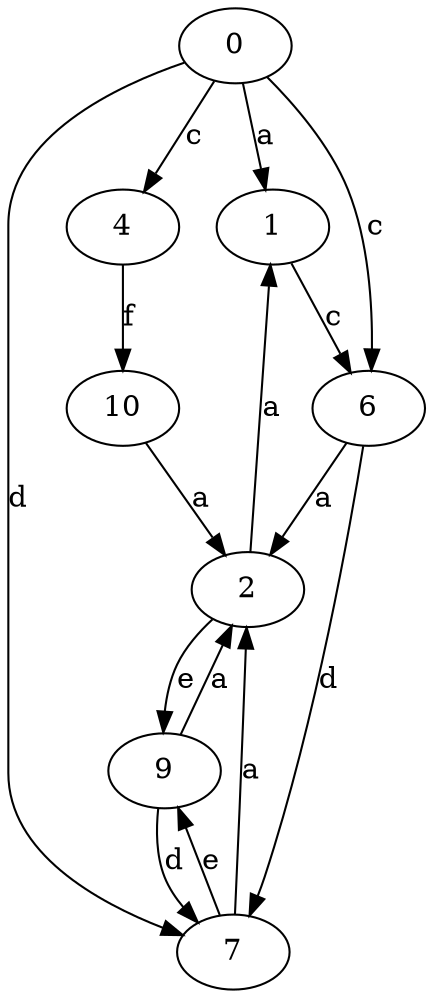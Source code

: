 strict digraph  {
1;
2;
0;
4;
6;
7;
9;
10;
1 -> 6  [label=c];
2 -> 1  [label=a];
2 -> 9  [label=e];
0 -> 1  [label=a];
0 -> 4  [label=c];
0 -> 6  [label=c];
0 -> 7  [label=d];
4 -> 10  [label=f];
6 -> 2  [label=a];
6 -> 7  [label=d];
7 -> 2  [label=a];
7 -> 9  [label=e];
9 -> 2  [label=a];
9 -> 7  [label=d];
10 -> 2  [label=a];
}
